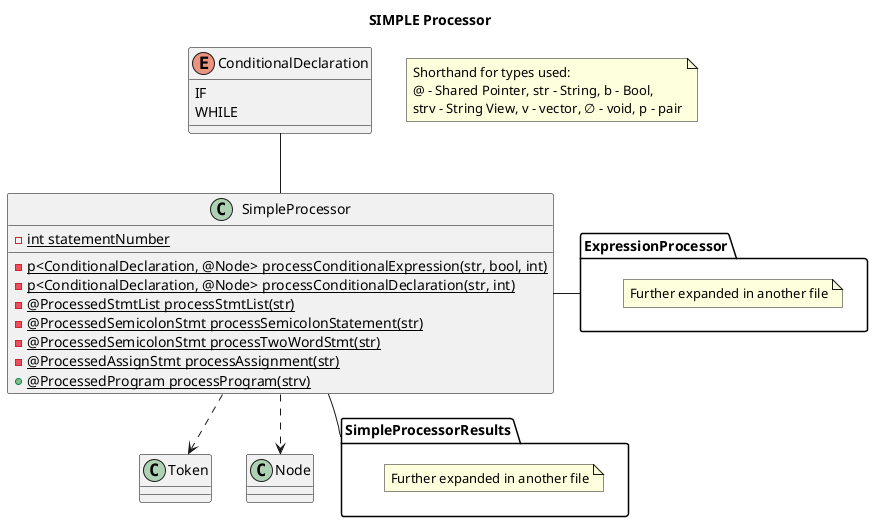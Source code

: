 @startuml
' !include ../style.puml
skinparam ClassFontColor #000000
skinparam ClassBorderColor #000000

title SIMPLE Processor

enum ConditionalDeclaration {
    IF 
    WHILE
}

note as n1
    Shorthand for types used:
    @ - Shared Pointer, str - String, b - Bool,
    strv - String View, v - vector, ∅ - void, p - pair
end note

Class SimpleProcessor {
    {static} - int statementNumber
    {static} - p<ConditionalDeclaration, @Node> processConditionalExpression(str, bool, int)
    {static} - p<ConditionalDeclaration, @Node> processConditionalDeclaration(str, int)
    {static} - @ProcessedStmtList processStmtList(str)
    {static} - @ProcessedSemicolonStmt processSemicolonStatement(str)
    {static} - @ProcessedSemicolonStmt processTwoWordStmt(str)
    {static} - @ProcessedAssignStmt processAssignment(str)
    {static} + @ProcessedProgram processProgram(strv)
}
package SimpleProcessorResults {
    note as n2
        Further expanded in another file
    end note
}
package ExpressionProcessor {
    note as n3
        Further expanded in another file
    end note
}

SimpleProcessor ..> Token
SimpleProcessor ..> Node
SimpleProcessor -- SimpleProcessorResults
SimpleProcessor -right- ExpressionProcessor
ConditionalDeclaration -- SimpleProcessor
@enduml
